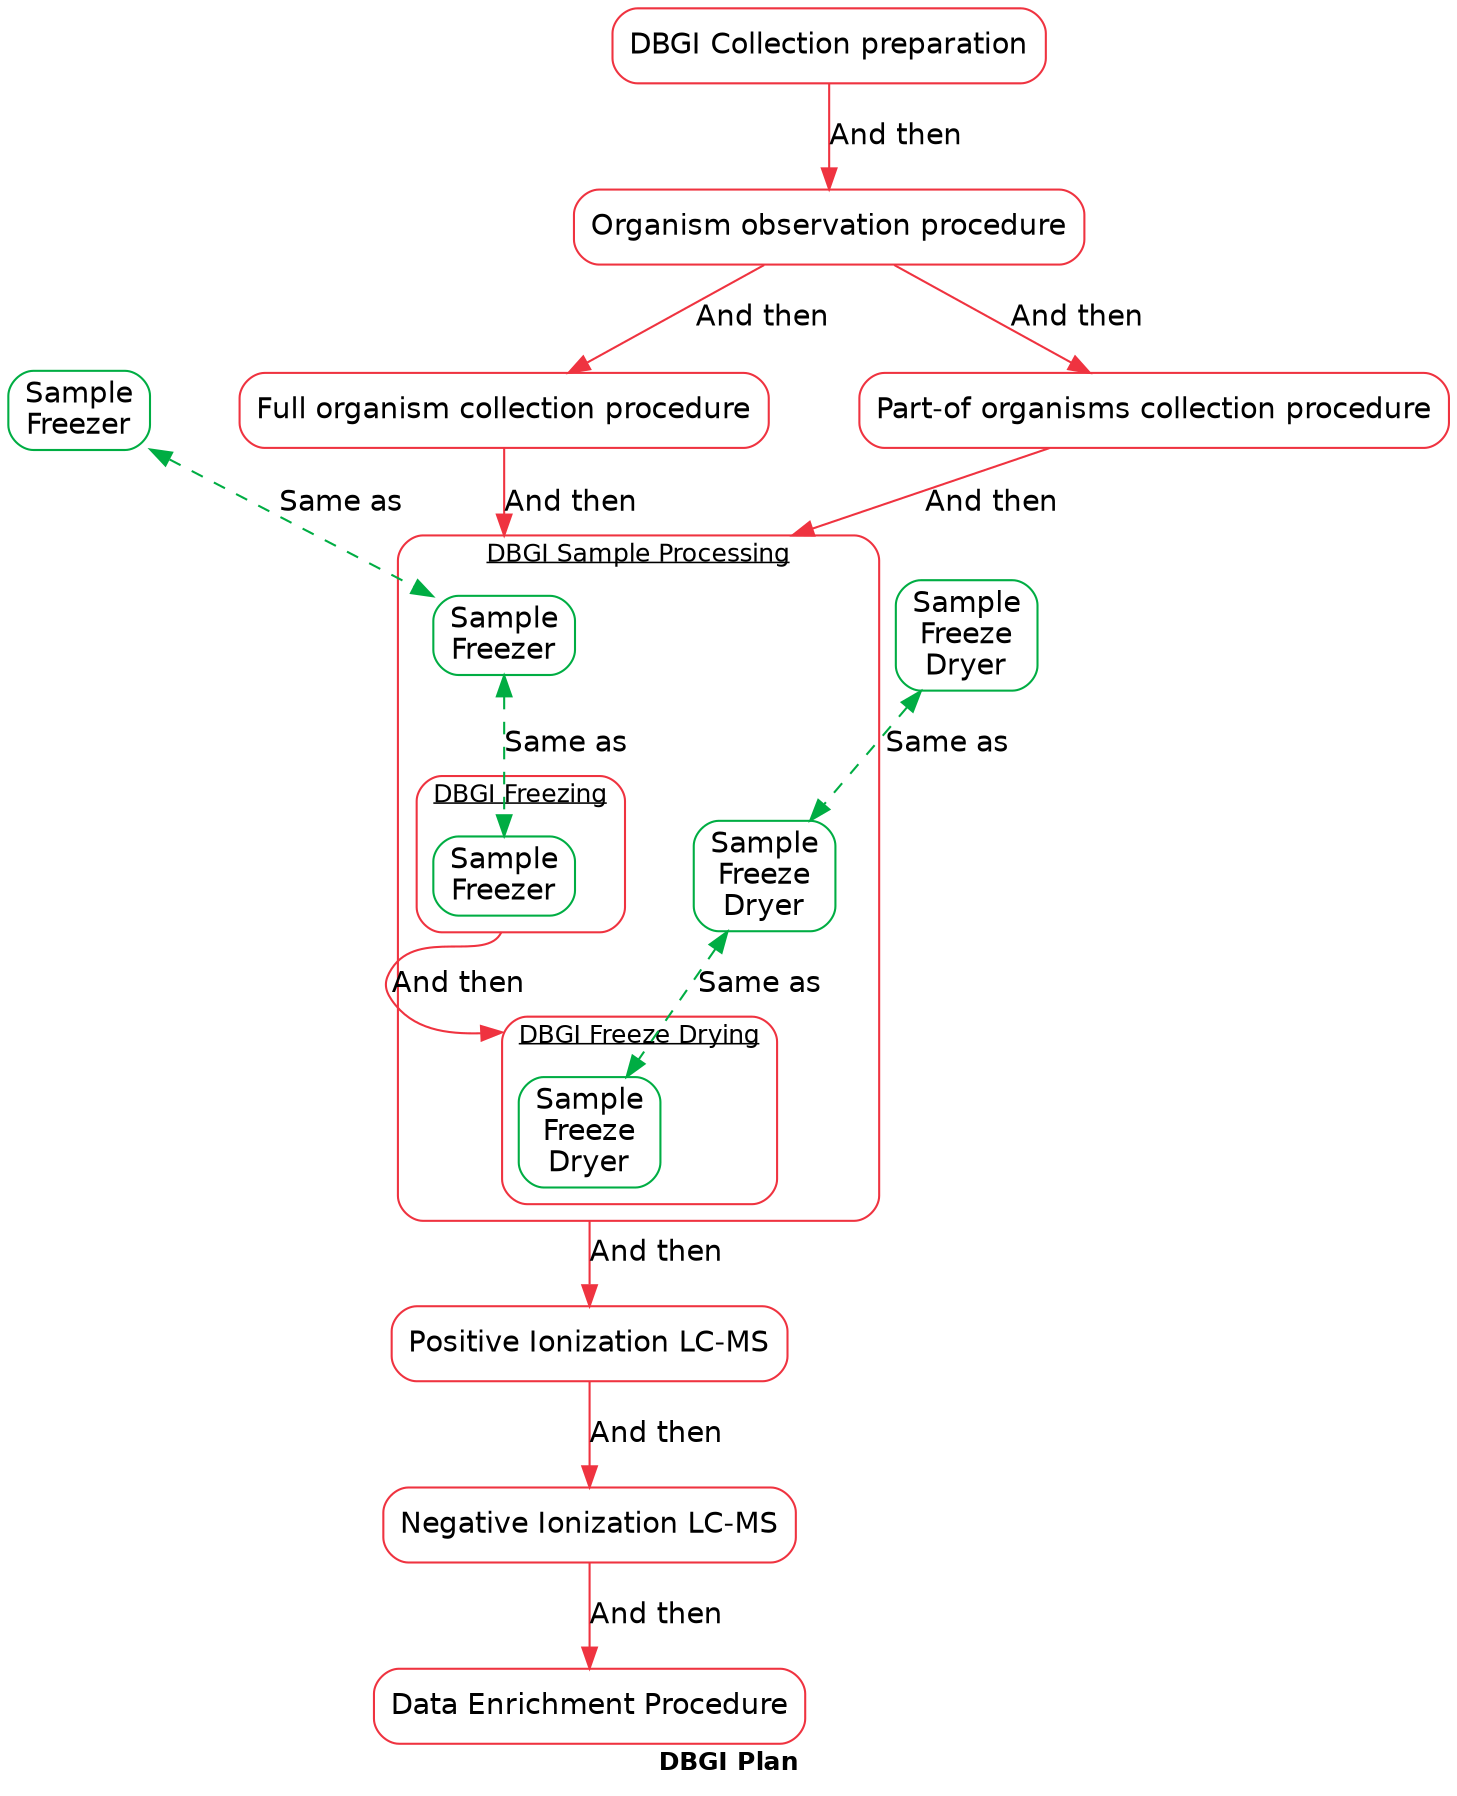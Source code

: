 digraph G {
	graph [
		label=<<B>DBGI Plan</B>>,
		fontname="Helvetica",
		fontsize=12,
		bgcolor=white,
		splines=true,
		nodesep=0.6,
		concentrate=true,
		compound=true,
	];
	node [style=rounded, fontname="Helvetica"];
	edge [fontname="Helvetica"];
    T5 [label="Sample\nFreezer", shape=box, color="#00ad43"];
    T6 [label="Sample\nFreeze\nDryer", shape=box, color="#00ad43"];
    T5 -> T3 [dir=both, style=dashed, color="#00ad43", label="Same as"];
    T6 -> T4 [dir=both, style=dashed, color="#00ad43", label="Same as"];
    P2 [label="DBGI Collection preparation", shape=box, color="#EF3340"];
subgraph cluster__1 {
	label=<<U>DBGI Sample Processing</U>>;
	style="rounded";
	color="#EF3340";
    T3 [label="Sample\nFreezer", shape=box, color="#00ad43"];
    T4 [label="Sample\nFreeze\nDryer", shape=box, color="#00ad43"];
    T3 -> T1 [dir=both, style=dashed, color="#00ad43", label="Same as"];
    T4 -> T2 [dir=both, style=dashed, color="#00ad43", label="Same as"];
subgraph cluster__1_0 {
	label=<<U>DBGI Freezing</U>>;
	style="rounded";
	color="#EF3340";
    T1 [label="Sample\nFreezer", shape=box, color="#00ad43"];
}
subgraph cluster__1_1 {
	label=<<U>DBGI Freeze Drying</U>>;
	style="rounded";
	color="#EF3340";
    T2 [label="Sample\nFreeze\nDryer", shape=box, color="#00ad43"];
}
    T1:s -> T2:n [label="And then", color="#EF3340", ltail=cluster__1_0, lhead=cluster__1_1];
}
    P8 [label="Positive Ionization LC-MS", shape=box, color="#EF3340"];
    P9 [label="Negative Ionization LC-MS", shape=box, color="#EF3340"];
    P10 [label="Organism observation procedure", shape=box, color="#EF3340"];
    P11 [label="Full organism collection procedure", shape=box, color="#EF3340"];
    P12 [label="Part-of organisms collection procedure", shape=box, color="#EF3340"];
    P13 [label="Data Enrichment Procedure", shape=box, color="#EF3340"];
    P2 -> P10 [label="And then", color="#EF3340"];
    T2 -> P8 [label="And then", color="#EF3340", ltail=cluster__1];
    P8 -> P9 [label="And then", color="#EF3340"];
    P9 -> P13 [label="And then", color="#EF3340"];
    P10 -> P11 [label="And then", color="#EF3340"];
    P10 -> P12 [label="And then", color="#EF3340"];
    P11 -> T3 [label="And then", color="#EF3340", lhead=cluster__1];
    P12 -> T3 [label="And then", color="#EF3340", lhead=cluster__1];
}
